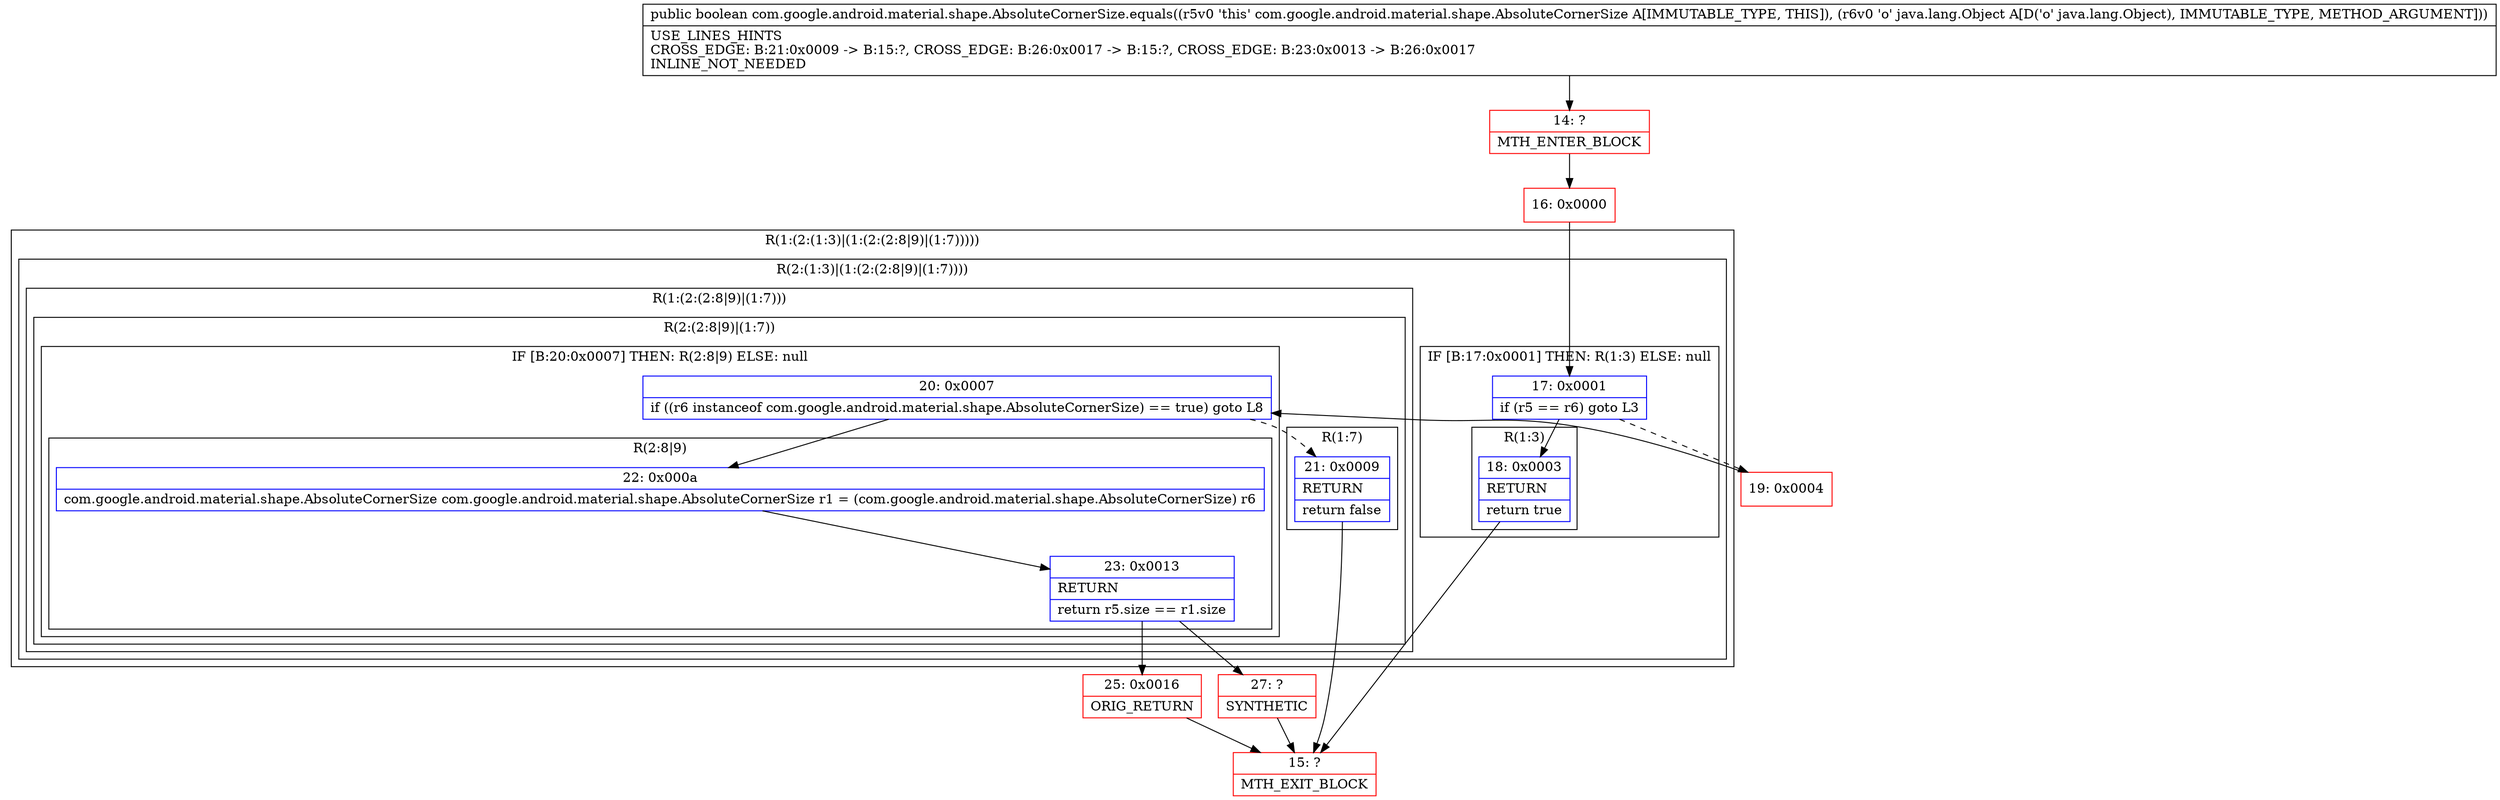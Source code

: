 digraph "CFG forcom.google.android.material.shape.AbsoluteCornerSize.equals(Ljava\/lang\/Object;)Z" {
subgraph cluster_Region_1113982996 {
label = "R(1:(2:(1:3)|(1:(2:(2:8|9)|(1:7)))))";
node [shape=record,color=blue];
subgraph cluster_Region_1937114659 {
label = "R(2:(1:3)|(1:(2:(2:8|9)|(1:7))))";
node [shape=record,color=blue];
subgraph cluster_IfRegion_302343376 {
label = "IF [B:17:0x0001] THEN: R(1:3) ELSE: null";
node [shape=record,color=blue];
Node_17 [shape=record,label="{17\:\ 0x0001|if (r5 == r6) goto L3\l}"];
subgraph cluster_Region_1179552177 {
label = "R(1:3)";
node [shape=record,color=blue];
Node_18 [shape=record,label="{18\:\ 0x0003|RETURN\l|return true\l}"];
}
}
subgraph cluster_Region_882515908 {
label = "R(1:(2:(2:8|9)|(1:7)))";
node [shape=record,color=blue];
subgraph cluster_Region_1998471274 {
label = "R(2:(2:8|9)|(1:7))";
node [shape=record,color=blue];
subgraph cluster_IfRegion_1308924349 {
label = "IF [B:20:0x0007] THEN: R(2:8|9) ELSE: null";
node [shape=record,color=blue];
Node_20 [shape=record,label="{20\:\ 0x0007|if ((r6 instanceof com.google.android.material.shape.AbsoluteCornerSize) == true) goto L8\l}"];
subgraph cluster_Region_670752360 {
label = "R(2:8|9)";
node [shape=record,color=blue];
Node_22 [shape=record,label="{22\:\ 0x000a|com.google.android.material.shape.AbsoluteCornerSize com.google.android.material.shape.AbsoluteCornerSize r1 = (com.google.android.material.shape.AbsoluteCornerSize) r6\l}"];
Node_23 [shape=record,label="{23\:\ 0x0013|RETURN\l|return r5.size == r1.size\l}"];
}
}
subgraph cluster_Region_2092270285 {
label = "R(1:7)";
node [shape=record,color=blue];
Node_21 [shape=record,label="{21\:\ 0x0009|RETURN\l|return false\l}"];
}
}
}
}
}
Node_14 [shape=record,color=red,label="{14\:\ ?|MTH_ENTER_BLOCK\l}"];
Node_16 [shape=record,color=red,label="{16\:\ 0x0000}"];
Node_15 [shape=record,color=red,label="{15\:\ ?|MTH_EXIT_BLOCK\l}"];
Node_19 [shape=record,color=red,label="{19\:\ 0x0004}"];
Node_25 [shape=record,color=red,label="{25\:\ 0x0016|ORIG_RETURN\l}"];
Node_27 [shape=record,color=red,label="{27\:\ ?|SYNTHETIC\l}"];
MethodNode[shape=record,label="{public boolean com.google.android.material.shape.AbsoluteCornerSize.equals((r5v0 'this' com.google.android.material.shape.AbsoluteCornerSize A[IMMUTABLE_TYPE, THIS]), (r6v0 'o' java.lang.Object A[D('o' java.lang.Object), IMMUTABLE_TYPE, METHOD_ARGUMENT]))  | USE_LINES_HINTS\lCROSS_EDGE: B:21:0x0009 \-\> B:15:?, CROSS_EDGE: B:26:0x0017 \-\> B:15:?, CROSS_EDGE: B:23:0x0013 \-\> B:26:0x0017\lINLINE_NOT_NEEDED\l}"];
MethodNode -> Node_14;Node_17 -> Node_18;
Node_17 -> Node_19[style=dashed];
Node_18 -> Node_15;
Node_20 -> Node_21[style=dashed];
Node_20 -> Node_22;
Node_22 -> Node_23;
Node_23 -> Node_25;
Node_23 -> Node_27;
Node_21 -> Node_15;
Node_14 -> Node_16;
Node_16 -> Node_17;
Node_19 -> Node_20;
Node_25 -> Node_15;
Node_27 -> Node_15;
}

